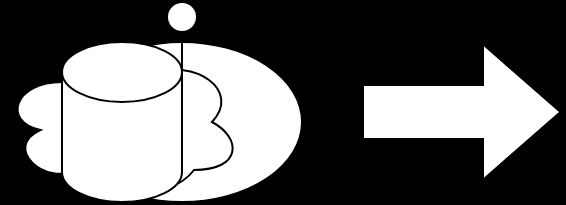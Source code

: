 <mxfile version="25.0.3">
  <diagram id="C5RBs43oDa-KdzZeNtuy" name="Page-1">
    <mxGraphModel dx="1434" dy="780" grid="1" gridSize="10" guides="1" tooltips="1" connect="1" arrows="1" fold="1" page="1" pageScale="1" pageWidth="827" pageHeight="1169" background="#000000" math="0" shadow="0">
      <root>
        <mxCell id="0" />
        <mxCell id="1" parent="0" />
        <mxCell id="3psW6MRYmqMlt4OGSfzd-2" value="" style="ellipse;whiteSpace=wrap;html=1;" vertex="1" parent="1">
          <mxGeometry x="190" y="690" width="120" height="80" as="geometry" />
        </mxCell>
        <mxCell id="3psW6MRYmqMlt4OGSfzd-3" value="" style="verticalLabelPosition=bottom;verticalAlign=top;html=1;strokeWidth=2;shape=mxgraph.arrows2.arrow;dy=0.6;dx=40;notch=0;" vertex="1" parent="1">
          <mxGeometry x="340" y="690" width="100" height="70" as="geometry" />
        </mxCell>
        <mxCell id="3psW6MRYmqMlt4OGSfzd-4" value="" style="endArrow=none;html=1;rounded=0;" edge="1" parent="1" target="3psW6MRYmqMlt4OGSfzd-5">
          <mxGeometry width="50" height="50" relative="1" as="geometry">
            <mxPoint x="200" y="750" as="sourcePoint" />
            <mxPoint x="250" y="700" as="targetPoint" />
          </mxGeometry>
        </mxCell>
        <mxCell id="3psW6MRYmqMlt4OGSfzd-5" value="Actor" style="shape=umlActor;verticalLabelPosition=bottom;verticalAlign=top;html=1;outlineConnect=0;" vertex="1" parent="1">
          <mxGeometry x="235" y="670" width="30" height="60" as="geometry" />
        </mxCell>
        <mxCell id="3psW6MRYmqMlt4OGSfzd-6" value="" style="ellipse;shape=cloud;whiteSpace=wrap;html=1;" vertex="1" parent="1">
          <mxGeometry x="160" y="690" width="120" height="80" as="geometry" />
        </mxCell>
        <mxCell id="3psW6MRYmqMlt4OGSfzd-7" value="" style="shape=cylinder3;whiteSpace=wrap;html=1;boundedLbl=1;backgroundOutline=1;size=15;" vertex="1" parent="1">
          <mxGeometry x="190" y="690" width="60" height="80" as="geometry" />
        </mxCell>
      </root>
    </mxGraphModel>
  </diagram>
</mxfile>
